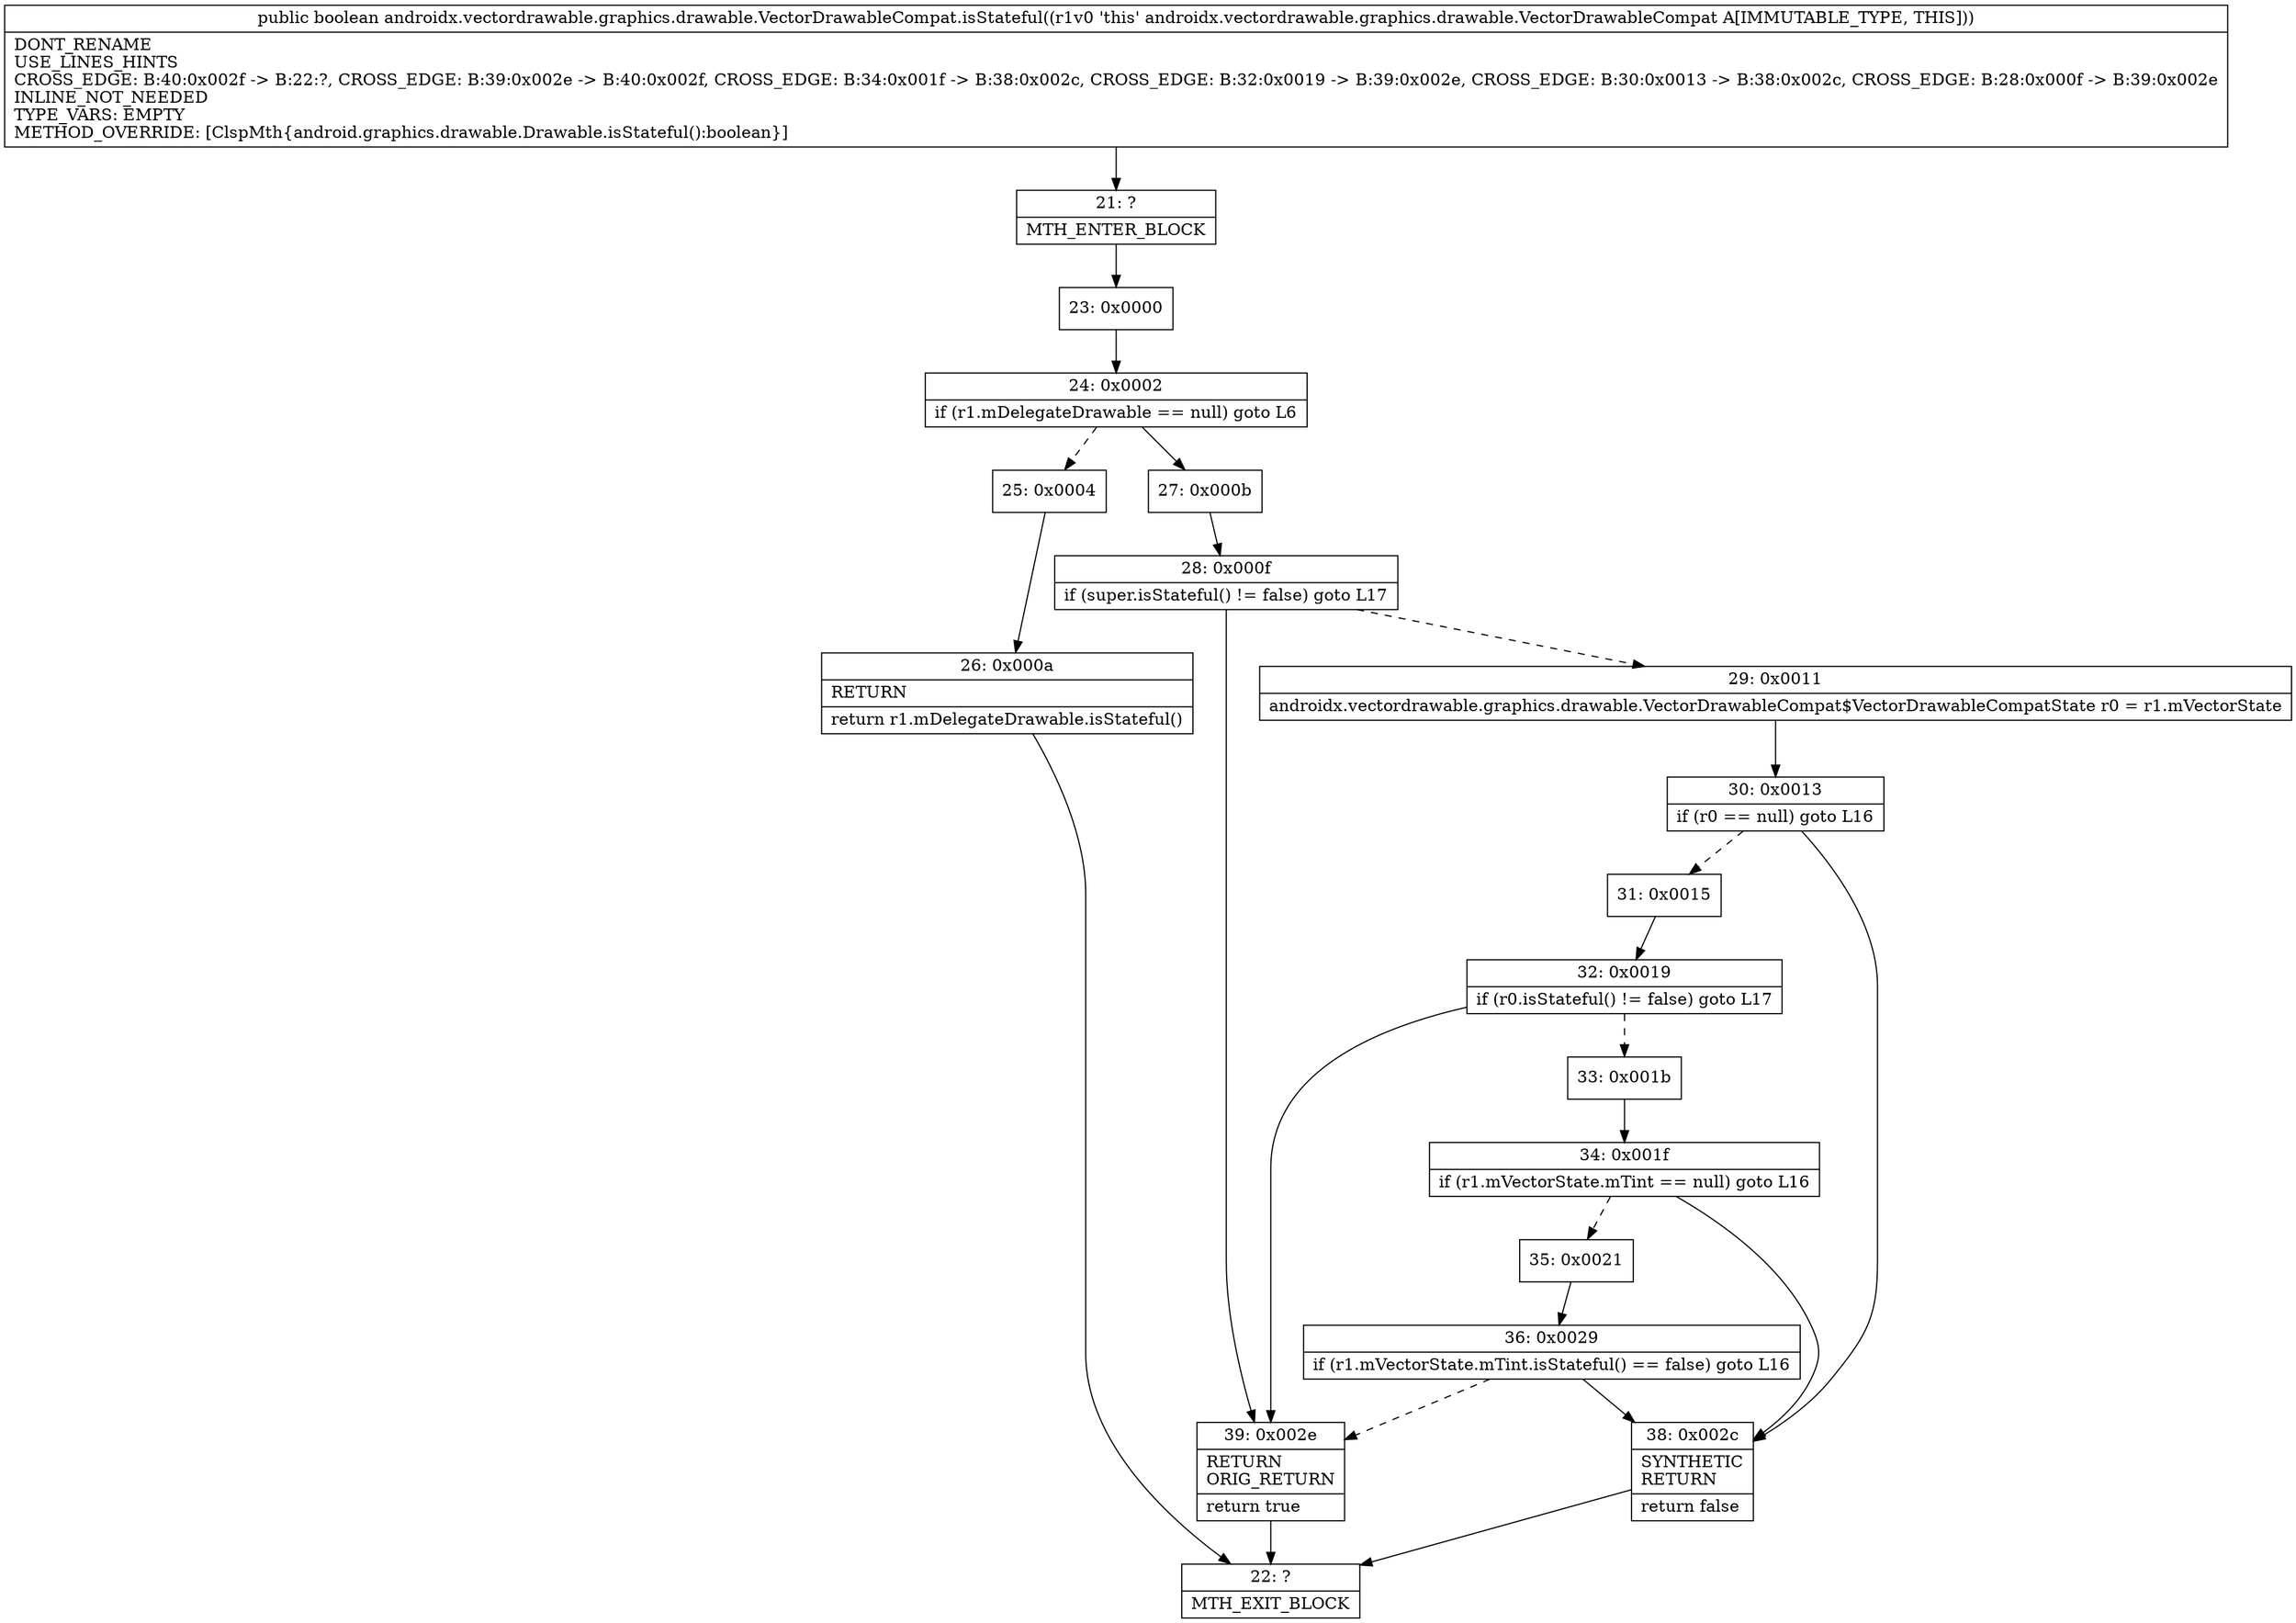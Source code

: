 digraph "CFG forandroidx.vectordrawable.graphics.drawable.VectorDrawableCompat.isStateful()Z" {
Node_21 [shape=record,label="{21\:\ ?|MTH_ENTER_BLOCK\l}"];
Node_23 [shape=record,label="{23\:\ 0x0000}"];
Node_24 [shape=record,label="{24\:\ 0x0002|if (r1.mDelegateDrawable == null) goto L6\l}"];
Node_25 [shape=record,label="{25\:\ 0x0004}"];
Node_26 [shape=record,label="{26\:\ 0x000a|RETURN\l|return r1.mDelegateDrawable.isStateful()\l}"];
Node_22 [shape=record,label="{22\:\ ?|MTH_EXIT_BLOCK\l}"];
Node_27 [shape=record,label="{27\:\ 0x000b}"];
Node_28 [shape=record,label="{28\:\ 0x000f|if (super.isStateful() != false) goto L17\l}"];
Node_29 [shape=record,label="{29\:\ 0x0011|androidx.vectordrawable.graphics.drawable.VectorDrawableCompat$VectorDrawableCompatState r0 = r1.mVectorState\l}"];
Node_30 [shape=record,label="{30\:\ 0x0013|if (r0 == null) goto L16\l}"];
Node_31 [shape=record,label="{31\:\ 0x0015}"];
Node_32 [shape=record,label="{32\:\ 0x0019|if (r0.isStateful() != false) goto L17\l}"];
Node_33 [shape=record,label="{33\:\ 0x001b}"];
Node_34 [shape=record,label="{34\:\ 0x001f|if (r1.mVectorState.mTint == null) goto L16\l}"];
Node_35 [shape=record,label="{35\:\ 0x0021}"];
Node_36 [shape=record,label="{36\:\ 0x0029|if (r1.mVectorState.mTint.isStateful() == false) goto L16\l}"];
Node_38 [shape=record,label="{38\:\ 0x002c|SYNTHETIC\lRETURN\l|return false\l}"];
Node_39 [shape=record,label="{39\:\ 0x002e|RETURN\lORIG_RETURN\l|return true\l}"];
MethodNode[shape=record,label="{public boolean androidx.vectordrawable.graphics.drawable.VectorDrawableCompat.isStateful((r1v0 'this' androidx.vectordrawable.graphics.drawable.VectorDrawableCompat A[IMMUTABLE_TYPE, THIS]))  | DONT_RENAME\lUSE_LINES_HINTS\lCROSS_EDGE: B:40:0x002f \-\> B:22:?, CROSS_EDGE: B:39:0x002e \-\> B:40:0x002f, CROSS_EDGE: B:34:0x001f \-\> B:38:0x002c, CROSS_EDGE: B:32:0x0019 \-\> B:39:0x002e, CROSS_EDGE: B:30:0x0013 \-\> B:38:0x002c, CROSS_EDGE: B:28:0x000f \-\> B:39:0x002e\lINLINE_NOT_NEEDED\lTYPE_VARS: EMPTY\lMETHOD_OVERRIDE: [ClspMth\{android.graphics.drawable.Drawable.isStateful():boolean\}]\l}"];
MethodNode -> Node_21;Node_21 -> Node_23;
Node_23 -> Node_24;
Node_24 -> Node_25[style=dashed];
Node_24 -> Node_27;
Node_25 -> Node_26;
Node_26 -> Node_22;
Node_27 -> Node_28;
Node_28 -> Node_29[style=dashed];
Node_28 -> Node_39;
Node_29 -> Node_30;
Node_30 -> Node_31[style=dashed];
Node_30 -> Node_38;
Node_31 -> Node_32;
Node_32 -> Node_33[style=dashed];
Node_32 -> Node_39;
Node_33 -> Node_34;
Node_34 -> Node_35[style=dashed];
Node_34 -> Node_38;
Node_35 -> Node_36;
Node_36 -> Node_38;
Node_36 -> Node_39[style=dashed];
Node_38 -> Node_22;
Node_39 -> Node_22;
}

